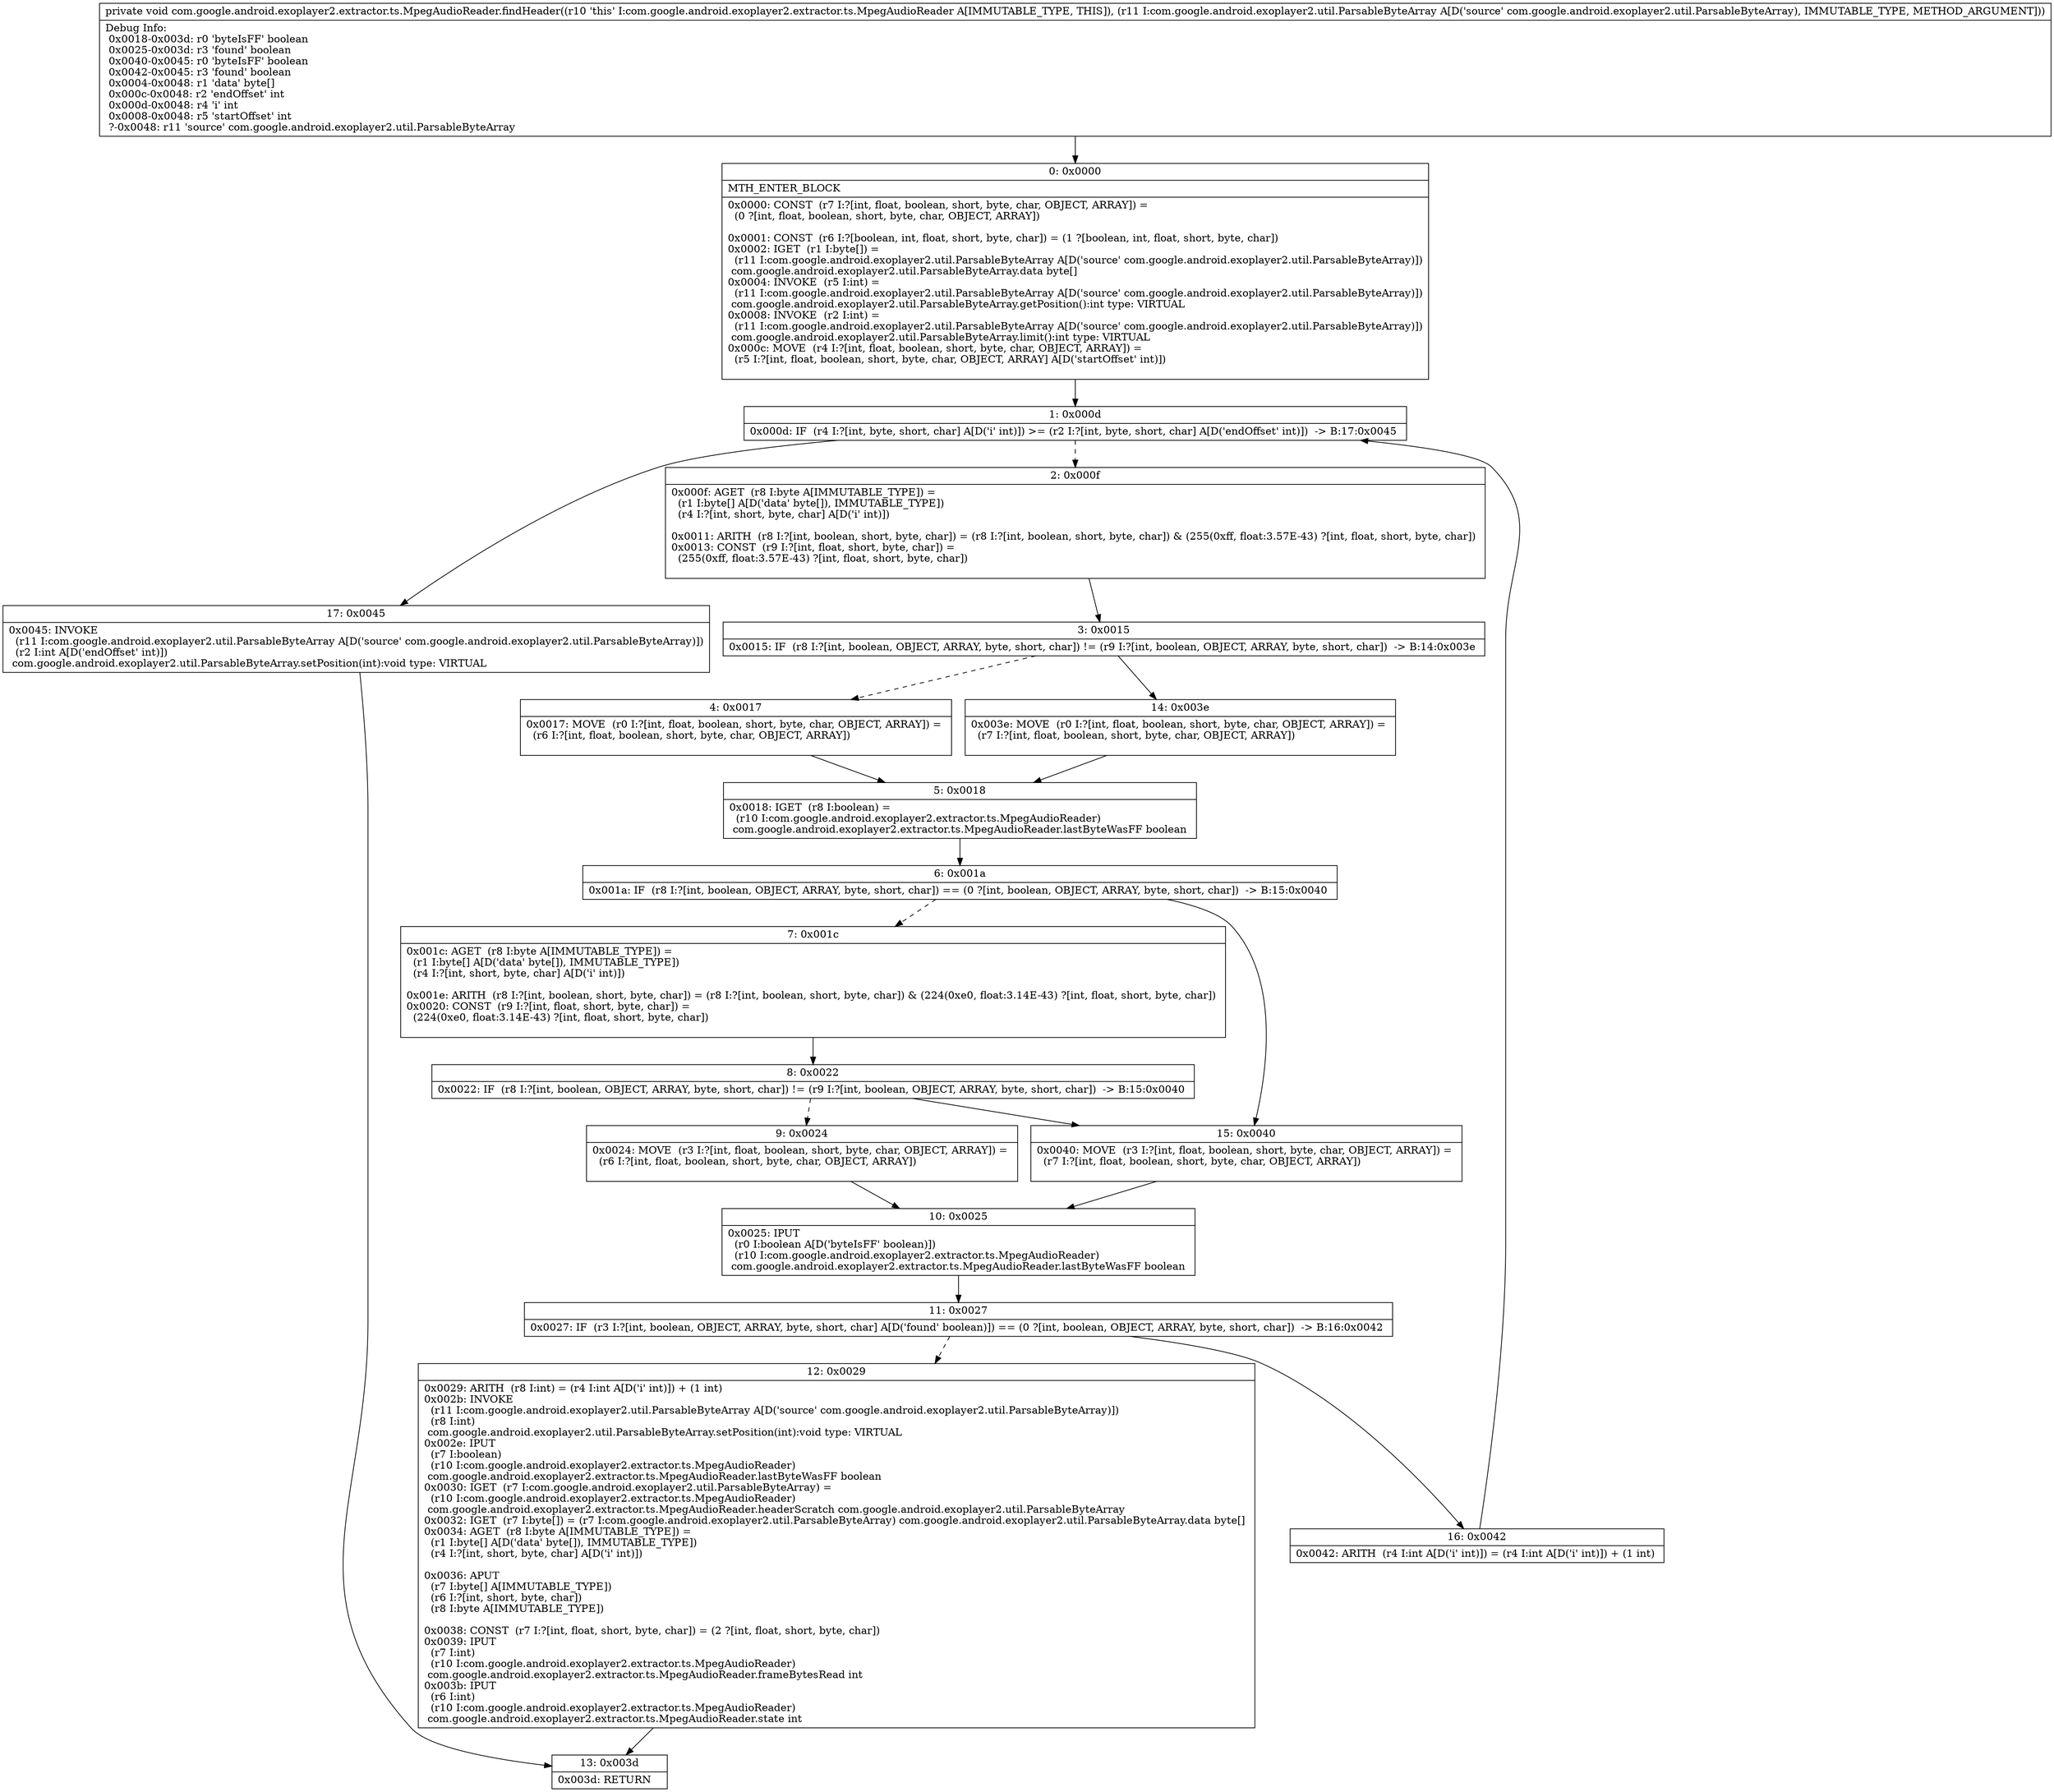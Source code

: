 digraph "CFG forcom.google.android.exoplayer2.extractor.ts.MpegAudioReader.findHeader(Lcom\/google\/android\/exoplayer2\/util\/ParsableByteArray;)V" {
Node_0 [shape=record,label="{0\:\ 0x0000|MTH_ENTER_BLOCK\l|0x0000: CONST  (r7 I:?[int, float, boolean, short, byte, char, OBJECT, ARRAY]) = \l  (0 ?[int, float, boolean, short, byte, char, OBJECT, ARRAY])\l \l0x0001: CONST  (r6 I:?[boolean, int, float, short, byte, char]) = (1 ?[boolean, int, float, short, byte, char]) \l0x0002: IGET  (r1 I:byte[]) = \l  (r11 I:com.google.android.exoplayer2.util.ParsableByteArray A[D('source' com.google.android.exoplayer2.util.ParsableByteArray)])\l com.google.android.exoplayer2.util.ParsableByteArray.data byte[] \l0x0004: INVOKE  (r5 I:int) = \l  (r11 I:com.google.android.exoplayer2.util.ParsableByteArray A[D('source' com.google.android.exoplayer2.util.ParsableByteArray)])\l com.google.android.exoplayer2.util.ParsableByteArray.getPosition():int type: VIRTUAL \l0x0008: INVOKE  (r2 I:int) = \l  (r11 I:com.google.android.exoplayer2.util.ParsableByteArray A[D('source' com.google.android.exoplayer2.util.ParsableByteArray)])\l com.google.android.exoplayer2.util.ParsableByteArray.limit():int type: VIRTUAL \l0x000c: MOVE  (r4 I:?[int, float, boolean, short, byte, char, OBJECT, ARRAY]) = \l  (r5 I:?[int, float, boolean, short, byte, char, OBJECT, ARRAY] A[D('startOffset' int)])\l \l}"];
Node_1 [shape=record,label="{1\:\ 0x000d|0x000d: IF  (r4 I:?[int, byte, short, char] A[D('i' int)]) \>= (r2 I:?[int, byte, short, char] A[D('endOffset' int)])  \-\> B:17:0x0045 \l}"];
Node_2 [shape=record,label="{2\:\ 0x000f|0x000f: AGET  (r8 I:byte A[IMMUTABLE_TYPE]) = \l  (r1 I:byte[] A[D('data' byte[]), IMMUTABLE_TYPE])\l  (r4 I:?[int, short, byte, char] A[D('i' int)])\l \l0x0011: ARITH  (r8 I:?[int, boolean, short, byte, char]) = (r8 I:?[int, boolean, short, byte, char]) & (255(0xff, float:3.57E\-43) ?[int, float, short, byte, char]) \l0x0013: CONST  (r9 I:?[int, float, short, byte, char]) = \l  (255(0xff, float:3.57E\-43) ?[int, float, short, byte, char])\l \l}"];
Node_3 [shape=record,label="{3\:\ 0x0015|0x0015: IF  (r8 I:?[int, boolean, OBJECT, ARRAY, byte, short, char]) != (r9 I:?[int, boolean, OBJECT, ARRAY, byte, short, char])  \-\> B:14:0x003e \l}"];
Node_4 [shape=record,label="{4\:\ 0x0017|0x0017: MOVE  (r0 I:?[int, float, boolean, short, byte, char, OBJECT, ARRAY]) = \l  (r6 I:?[int, float, boolean, short, byte, char, OBJECT, ARRAY])\l \l}"];
Node_5 [shape=record,label="{5\:\ 0x0018|0x0018: IGET  (r8 I:boolean) = \l  (r10 I:com.google.android.exoplayer2.extractor.ts.MpegAudioReader)\l com.google.android.exoplayer2.extractor.ts.MpegAudioReader.lastByteWasFF boolean \l}"];
Node_6 [shape=record,label="{6\:\ 0x001a|0x001a: IF  (r8 I:?[int, boolean, OBJECT, ARRAY, byte, short, char]) == (0 ?[int, boolean, OBJECT, ARRAY, byte, short, char])  \-\> B:15:0x0040 \l}"];
Node_7 [shape=record,label="{7\:\ 0x001c|0x001c: AGET  (r8 I:byte A[IMMUTABLE_TYPE]) = \l  (r1 I:byte[] A[D('data' byte[]), IMMUTABLE_TYPE])\l  (r4 I:?[int, short, byte, char] A[D('i' int)])\l \l0x001e: ARITH  (r8 I:?[int, boolean, short, byte, char]) = (r8 I:?[int, boolean, short, byte, char]) & (224(0xe0, float:3.14E\-43) ?[int, float, short, byte, char]) \l0x0020: CONST  (r9 I:?[int, float, short, byte, char]) = \l  (224(0xe0, float:3.14E\-43) ?[int, float, short, byte, char])\l \l}"];
Node_8 [shape=record,label="{8\:\ 0x0022|0x0022: IF  (r8 I:?[int, boolean, OBJECT, ARRAY, byte, short, char]) != (r9 I:?[int, boolean, OBJECT, ARRAY, byte, short, char])  \-\> B:15:0x0040 \l}"];
Node_9 [shape=record,label="{9\:\ 0x0024|0x0024: MOVE  (r3 I:?[int, float, boolean, short, byte, char, OBJECT, ARRAY]) = \l  (r6 I:?[int, float, boolean, short, byte, char, OBJECT, ARRAY])\l \l}"];
Node_10 [shape=record,label="{10\:\ 0x0025|0x0025: IPUT  \l  (r0 I:boolean A[D('byteIsFF' boolean)])\l  (r10 I:com.google.android.exoplayer2.extractor.ts.MpegAudioReader)\l com.google.android.exoplayer2.extractor.ts.MpegAudioReader.lastByteWasFF boolean \l}"];
Node_11 [shape=record,label="{11\:\ 0x0027|0x0027: IF  (r3 I:?[int, boolean, OBJECT, ARRAY, byte, short, char] A[D('found' boolean)]) == (0 ?[int, boolean, OBJECT, ARRAY, byte, short, char])  \-\> B:16:0x0042 \l}"];
Node_12 [shape=record,label="{12\:\ 0x0029|0x0029: ARITH  (r8 I:int) = (r4 I:int A[D('i' int)]) + (1 int) \l0x002b: INVOKE  \l  (r11 I:com.google.android.exoplayer2.util.ParsableByteArray A[D('source' com.google.android.exoplayer2.util.ParsableByteArray)])\l  (r8 I:int)\l com.google.android.exoplayer2.util.ParsableByteArray.setPosition(int):void type: VIRTUAL \l0x002e: IPUT  \l  (r7 I:boolean)\l  (r10 I:com.google.android.exoplayer2.extractor.ts.MpegAudioReader)\l com.google.android.exoplayer2.extractor.ts.MpegAudioReader.lastByteWasFF boolean \l0x0030: IGET  (r7 I:com.google.android.exoplayer2.util.ParsableByteArray) = \l  (r10 I:com.google.android.exoplayer2.extractor.ts.MpegAudioReader)\l com.google.android.exoplayer2.extractor.ts.MpegAudioReader.headerScratch com.google.android.exoplayer2.util.ParsableByteArray \l0x0032: IGET  (r7 I:byte[]) = (r7 I:com.google.android.exoplayer2.util.ParsableByteArray) com.google.android.exoplayer2.util.ParsableByteArray.data byte[] \l0x0034: AGET  (r8 I:byte A[IMMUTABLE_TYPE]) = \l  (r1 I:byte[] A[D('data' byte[]), IMMUTABLE_TYPE])\l  (r4 I:?[int, short, byte, char] A[D('i' int)])\l \l0x0036: APUT  \l  (r7 I:byte[] A[IMMUTABLE_TYPE])\l  (r6 I:?[int, short, byte, char])\l  (r8 I:byte A[IMMUTABLE_TYPE])\l \l0x0038: CONST  (r7 I:?[int, float, short, byte, char]) = (2 ?[int, float, short, byte, char]) \l0x0039: IPUT  \l  (r7 I:int)\l  (r10 I:com.google.android.exoplayer2.extractor.ts.MpegAudioReader)\l com.google.android.exoplayer2.extractor.ts.MpegAudioReader.frameBytesRead int \l0x003b: IPUT  \l  (r6 I:int)\l  (r10 I:com.google.android.exoplayer2.extractor.ts.MpegAudioReader)\l com.google.android.exoplayer2.extractor.ts.MpegAudioReader.state int \l}"];
Node_13 [shape=record,label="{13\:\ 0x003d|0x003d: RETURN   \l}"];
Node_14 [shape=record,label="{14\:\ 0x003e|0x003e: MOVE  (r0 I:?[int, float, boolean, short, byte, char, OBJECT, ARRAY]) = \l  (r7 I:?[int, float, boolean, short, byte, char, OBJECT, ARRAY])\l \l}"];
Node_15 [shape=record,label="{15\:\ 0x0040|0x0040: MOVE  (r3 I:?[int, float, boolean, short, byte, char, OBJECT, ARRAY]) = \l  (r7 I:?[int, float, boolean, short, byte, char, OBJECT, ARRAY])\l \l}"];
Node_16 [shape=record,label="{16\:\ 0x0042|0x0042: ARITH  (r4 I:int A[D('i' int)]) = (r4 I:int A[D('i' int)]) + (1 int) \l}"];
Node_17 [shape=record,label="{17\:\ 0x0045|0x0045: INVOKE  \l  (r11 I:com.google.android.exoplayer2.util.ParsableByteArray A[D('source' com.google.android.exoplayer2.util.ParsableByteArray)])\l  (r2 I:int A[D('endOffset' int)])\l com.google.android.exoplayer2.util.ParsableByteArray.setPosition(int):void type: VIRTUAL \l}"];
MethodNode[shape=record,label="{private void com.google.android.exoplayer2.extractor.ts.MpegAudioReader.findHeader((r10 'this' I:com.google.android.exoplayer2.extractor.ts.MpegAudioReader A[IMMUTABLE_TYPE, THIS]), (r11 I:com.google.android.exoplayer2.util.ParsableByteArray A[D('source' com.google.android.exoplayer2.util.ParsableByteArray), IMMUTABLE_TYPE, METHOD_ARGUMENT]))  | Debug Info:\l  0x0018\-0x003d: r0 'byteIsFF' boolean\l  0x0025\-0x003d: r3 'found' boolean\l  0x0040\-0x0045: r0 'byteIsFF' boolean\l  0x0042\-0x0045: r3 'found' boolean\l  0x0004\-0x0048: r1 'data' byte[]\l  0x000c\-0x0048: r2 'endOffset' int\l  0x000d\-0x0048: r4 'i' int\l  0x0008\-0x0048: r5 'startOffset' int\l  ?\-0x0048: r11 'source' com.google.android.exoplayer2.util.ParsableByteArray\l}"];
MethodNode -> Node_0;
Node_0 -> Node_1;
Node_1 -> Node_2[style=dashed];
Node_1 -> Node_17;
Node_2 -> Node_3;
Node_3 -> Node_4[style=dashed];
Node_3 -> Node_14;
Node_4 -> Node_5;
Node_5 -> Node_6;
Node_6 -> Node_7[style=dashed];
Node_6 -> Node_15;
Node_7 -> Node_8;
Node_8 -> Node_9[style=dashed];
Node_8 -> Node_15;
Node_9 -> Node_10;
Node_10 -> Node_11;
Node_11 -> Node_12[style=dashed];
Node_11 -> Node_16;
Node_12 -> Node_13;
Node_14 -> Node_5;
Node_15 -> Node_10;
Node_16 -> Node_1;
Node_17 -> Node_13;
}

